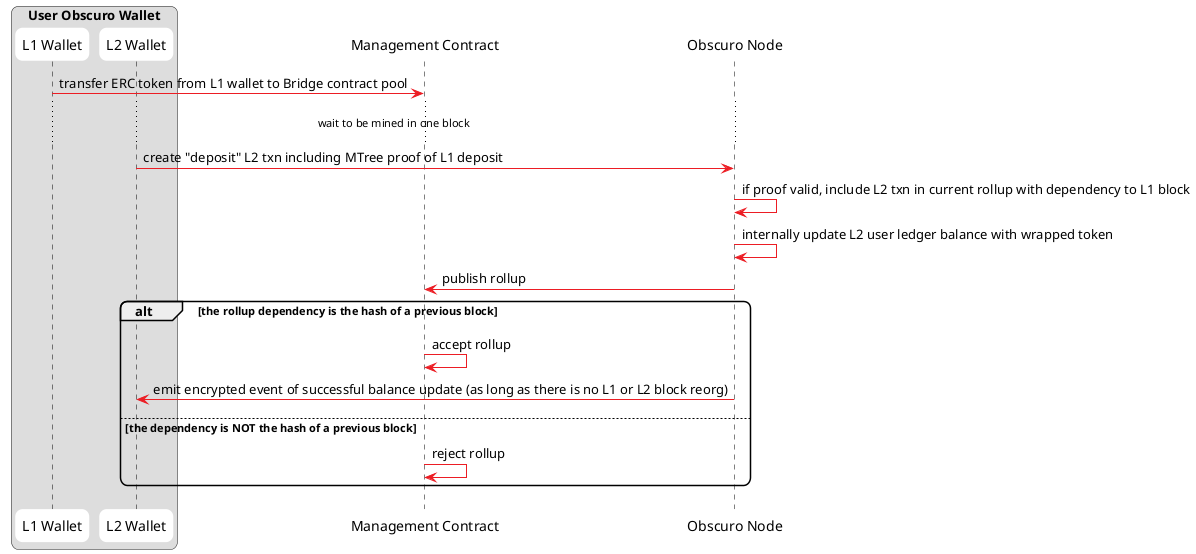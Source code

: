 @startuml
!pragma teoz true
skinparam monochrome false
skinparam roundcorner 15
skinparam shadowing false
skinparam sequence{
  ArrowColor #EC1D24
  ParticipantBackgroundColor White
  ParticipantBorderColor White
  NoteBackgroundColor White
  NoteBorderColor Black
  ActorBorderColor Black
  ActorBackgroundColor White
  LifeLineBorderColor Black
}
skinparam note{
  BorderColor Black
  BackgroundColor White
}

box "User Obscuro Wallet"
participant UL1 as "L1 Wallet"
participant UL2 as "L2 Wallet"
end box
participant MC as "Management Contract"
participant T as "Obscuro Node"
UL1 -> MC: transfer ERC token from L1 wallet to Bridge contract pool
... wait to be mined in one block ...
UL2 -> T: create "deposit" L2 txn including MTree proof of L1 deposit
T -> T: if proof valid, include L2 txn in current rollup with dependency to L1 block
T -> T: internally update L2 user ledger balance with wrapped token
T -> MC: publish rollup
alt the rollup dependency is the hash of a previous block
    MC -> MC: accept rollup
    T -> UL2: emit encrypted event of successful balance update (as long as there is no L1 or L2 block reorg)
else the dependency is NOT the hash of a previous block
    MC -> MC: reject rollup
end
@enduml